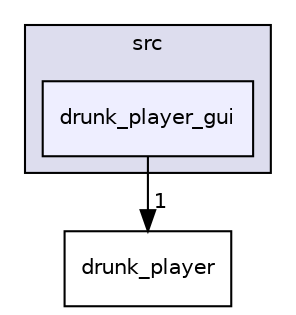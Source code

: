 digraph "/home/elodie/GIT/L3_GL_etudiant/TP_documentation/drunk_player/src/drunk_player_gui" {
  compound=true
  node [ fontsize="10", fontname="Helvetica"];
  edge [ labelfontsize="10", labelfontname="Helvetica"];
  subgraph clusterdir_68267d1309a1af8e8297ef4c3efbcdba {
    graph [ bgcolor="#ddddee", pencolor="black", label="src" fontname="Helvetica", fontsize="10", URL="dir_68267d1309a1af8e8297ef4c3efbcdba.html"]
  dir_28cac5e65613ce1c8c8f7c8551c26a73 [shape=box, label="drunk_player_gui", style="filled", fillcolor="#eeeeff", pencolor="black", URL="dir_28cac5e65613ce1c8c8f7c8551c26a73.html"];
  }
  dir_1efe87189ab19216c4d798e0786b8936 [shape=box label="drunk_player" URL="dir_1efe87189ab19216c4d798e0786b8936.html"];
  dir_28cac5e65613ce1c8c8f7c8551c26a73->dir_1efe87189ab19216c4d798e0786b8936 [headlabel="1", labeldistance=1.5 headhref="dir_000003_000001.html"];
}
